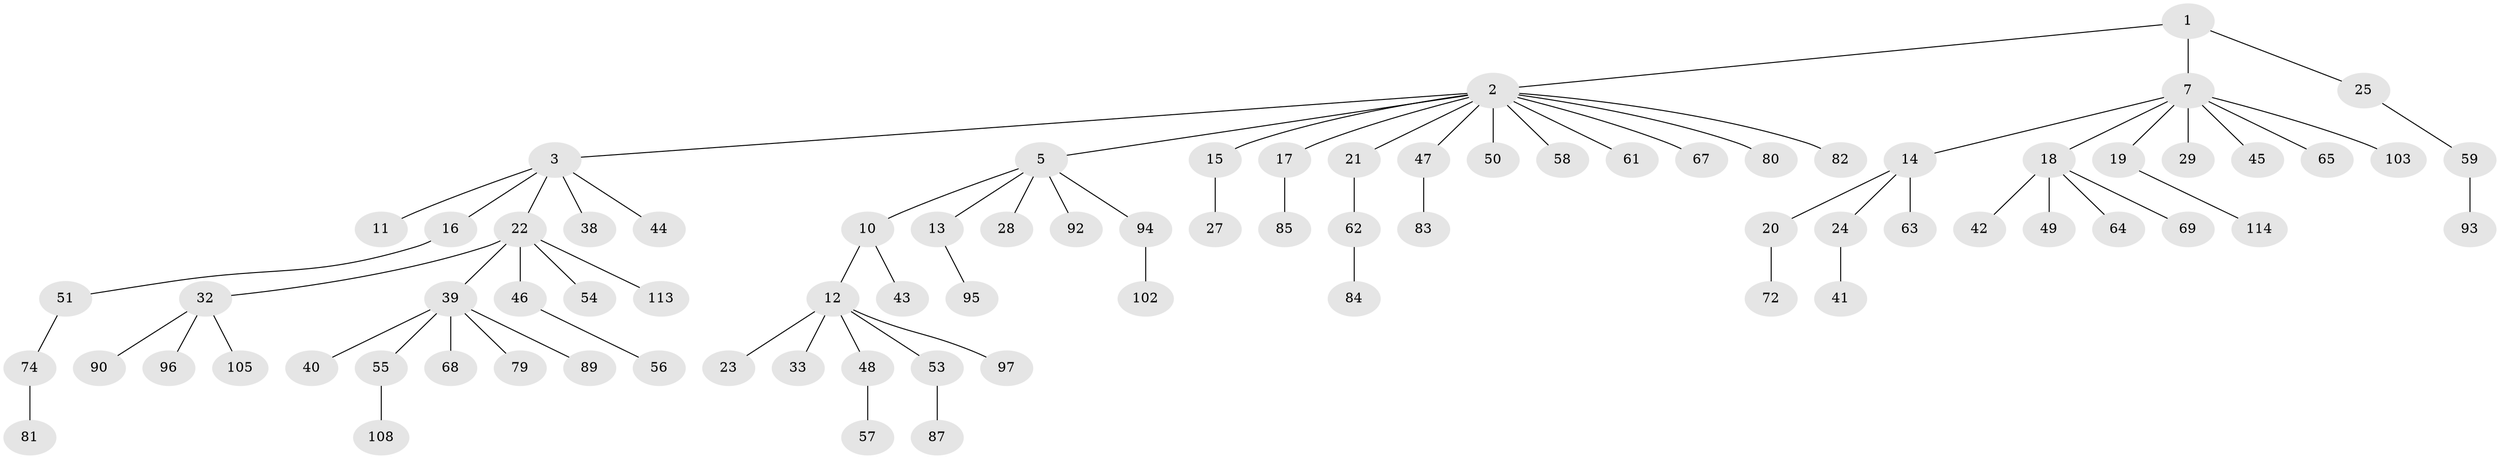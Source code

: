 // Generated by graph-tools (version 1.1) at 2025/24/03/03/25 07:24:08]
// undirected, 79 vertices, 78 edges
graph export_dot {
graph [start="1"]
  node [color=gray90,style=filled];
  1;
  2 [super="+9"];
  3 [super="+4"];
  5 [super="+6"];
  7 [super="+8"];
  10;
  11;
  12 [super="+30"];
  13 [super="+37"];
  14 [super="+35"];
  15 [super="+107"];
  16 [super="+34"];
  17 [super="+26"];
  18 [super="+86"];
  19;
  20 [super="+78"];
  21 [super="+36"];
  22 [super="+31"];
  23;
  24;
  25 [super="+112"];
  27;
  28 [super="+100"];
  29;
  32 [super="+71"];
  33;
  38;
  39 [super="+60"];
  40;
  41;
  42 [super="+66"];
  43 [super="+91"];
  44 [super="+99"];
  45;
  46;
  47;
  48 [super="+52"];
  49;
  50;
  51;
  53 [super="+75"];
  54 [super="+110"];
  55;
  56;
  57;
  58 [super="+70"];
  59;
  61;
  62 [super="+76"];
  63;
  64;
  65;
  67;
  68 [super="+73"];
  69;
  72 [super="+77"];
  74 [super="+88"];
  79;
  80;
  81;
  82;
  83 [super="+109"];
  84;
  85 [super="+111"];
  87;
  89 [super="+106"];
  90;
  92 [super="+104"];
  93;
  94;
  95;
  96 [super="+98"];
  97 [super="+101"];
  102;
  103;
  105;
  108;
  113;
  114;
  1 -- 2;
  1 -- 7;
  1 -- 25;
  2 -- 3;
  2 -- 5;
  2 -- 17;
  2 -- 50;
  2 -- 67;
  2 -- 47;
  2 -- 15;
  2 -- 80;
  2 -- 82;
  2 -- 21;
  2 -- 58;
  2 -- 61;
  3 -- 16;
  3 -- 38;
  3 -- 11;
  3 -- 44;
  3 -- 22;
  5 -- 13;
  5 -- 28;
  5 -- 94;
  5 -- 10;
  5 -- 92;
  7 -- 18;
  7 -- 45;
  7 -- 103;
  7 -- 65;
  7 -- 19;
  7 -- 29;
  7 -- 14;
  10 -- 12;
  10 -- 43;
  12 -- 23;
  12 -- 53;
  12 -- 48;
  12 -- 33;
  12 -- 97;
  13 -- 95;
  14 -- 20;
  14 -- 24;
  14 -- 63;
  15 -- 27;
  16 -- 51;
  17 -- 85;
  18 -- 42;
  18 -- 49;
  18 -- 64;
  18 -- 69;
  19 -- 114;
  20 -- 72;
  21 -- 62;
  22 -- 32;
  22 -- 46;
  22 -- 54;
  22 -- 113;
  22 -- 39;
  24 -- 41;
  25 -- 59;
  32 -- 96;
  32 -- 105;
  32 -- 90;
  39 -- 40;
  39 -- 55;
  39 -- 79;
  39 -- 89;
  39 -- 68;
  46 -- 56;
  47 -- 83;
  48 -- 57;
  51 -- 74;
  53 -- 87;
  55 -- 108;
  59 -- 93;
  62 -- 84;
  74 -- 81;
  94 -- 102;
}
